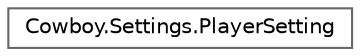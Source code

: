 digraph "Osztályhierarchia-ábra"
{
 // LATEX_PDF_SIZE
  bgcolor="transparent";
  edge [fontname=Helvetica,fontsize=10,labelfontname=Helvetica,labelfontsize=10];
  node [fontname=Helvetica,fontsize=10,shape=box,height=0.2,width=0.4];
  rankdir="LR";
  Node0 [id="Node000000",label="Cowboy.Settings.PlayerSetting",height=0.2,width=0.4,color="grey40", fillcolor="white", style="filled",URL="$class_cowboy_1_1_settings_1_1_player_setting.html",tooltip=" "];
}
